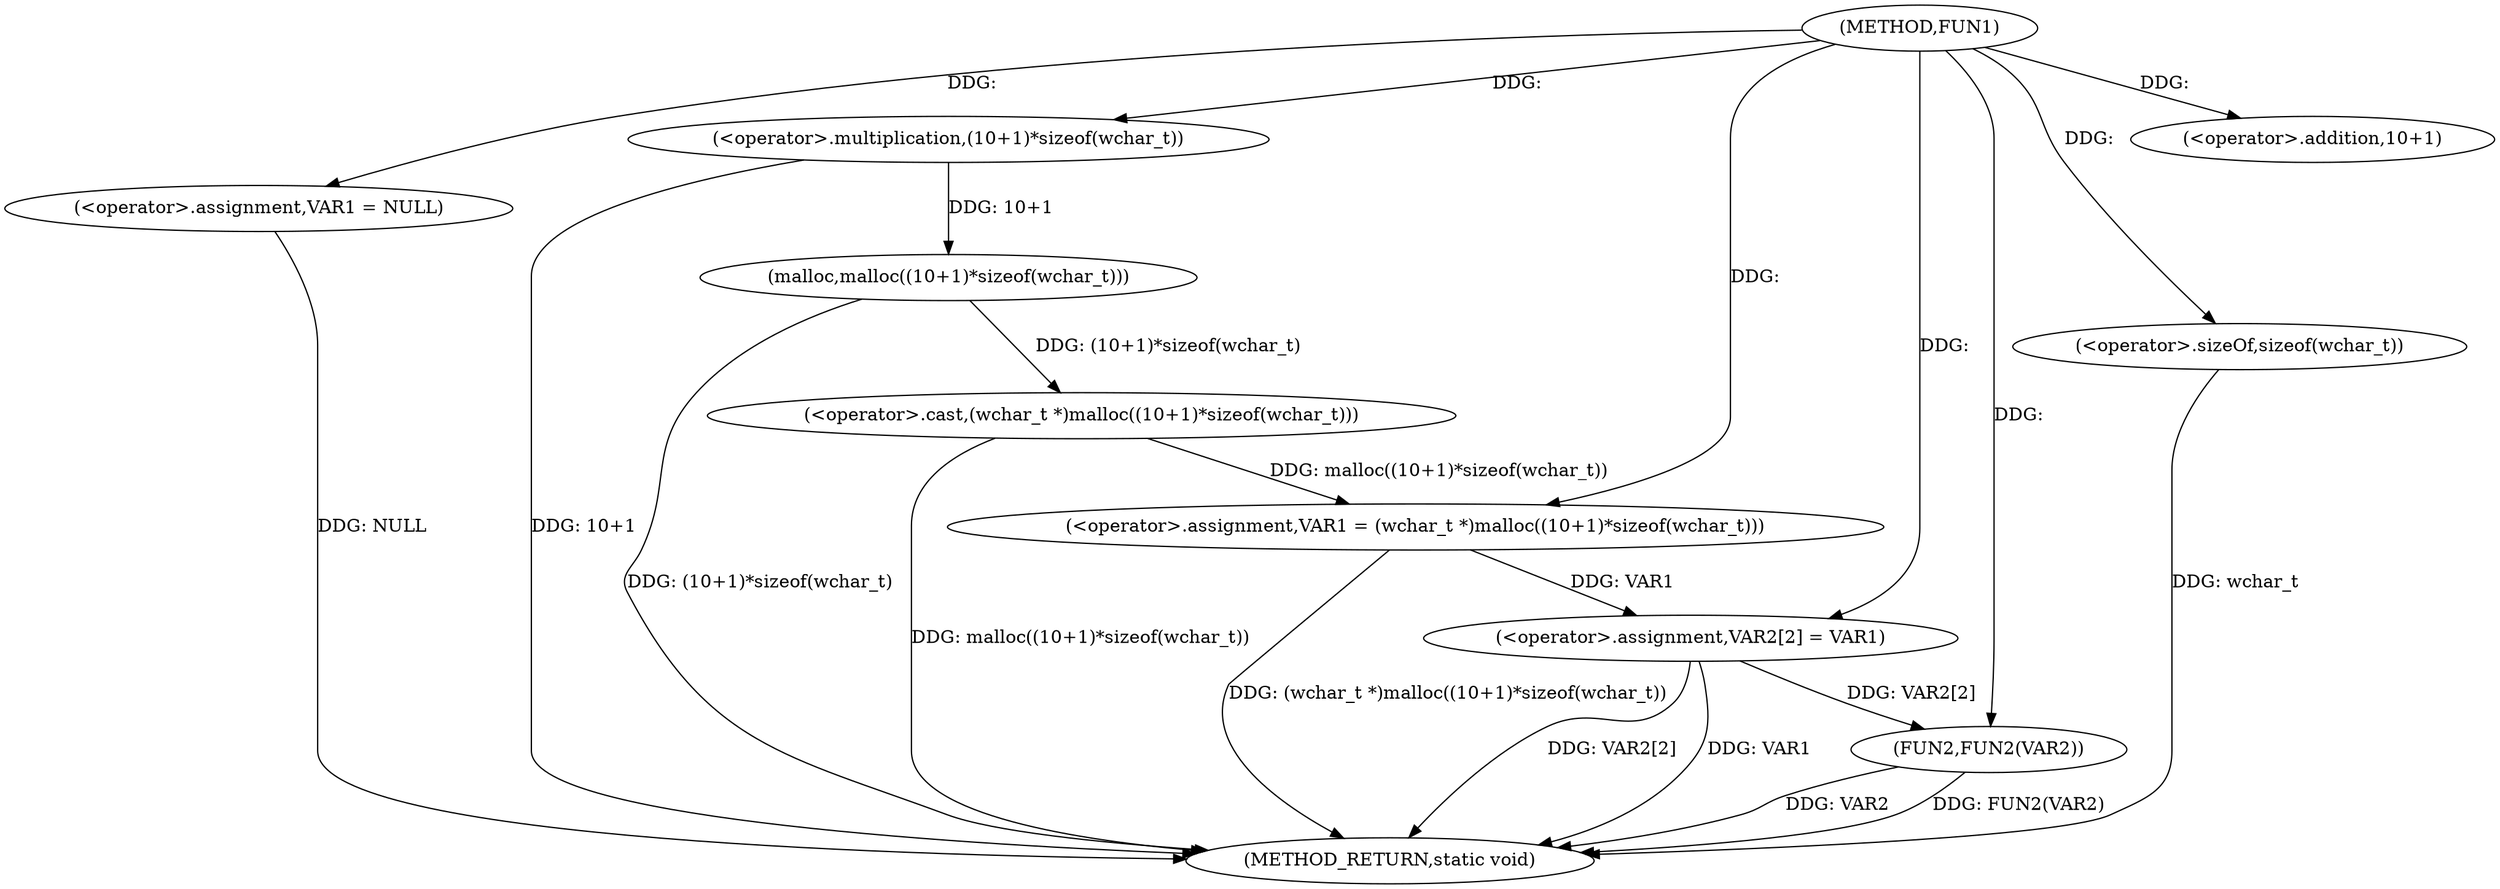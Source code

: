 digraph FUN1 {  
"1000100" [label = "(METHOD,FUN1)" ]
"1000125" [label = "(METHOD_RETURN,static void)" ]
"1000104" [label = "(<operator>.assignment,VAR1 = NULL)" ]
"1000107" [label = "(<operator>.assignment,VAR1 = (wchar_t *)malloc((10+1)*sizeof(wchar_t)))" ]
"1000109" [label = "(<operator>.cast,(wchar_t *)malloc((10+1)*sizeof(wchar_t)))" ]
"1000111" [label = "(malloc,malloc((10+1)*sizeof(wchar_t)))" ]
"1000112" [label = "(<operator>.multiplication,(10+1)*sizeof(wchar_t))" ]
"1000113" [label = "(<operator>.addition,10+1)" ]
"1000116" [label = "(<operator>.sizeOf,sizeof(wchar_t))" ]
"1000118" [label = "(<operator>.assignment,VAR2[2] = VAR1)" ]
"1000123" [label = "(FUN2,FUN2(VAR2))" ]
  "1000116" -> "1000125"  [ label = "DDG: wchar_t"] 
  "1000123" -> "1000125"  [ label = "DDG: FUN2(VAR2)"] 
  "1000111" -> "1000125"  [ label = "DDG: (10+1)*sizeof(wchar_t)"] 
  "1000112" -> "1000125"  [ label = "DDG: 10+1"] 
  "1000118" -> "1000125"  [ label = "DDG: VAR1"] 
  "1000118" -> "1000125"  [ label = "DDG: VAR2[2]"] 
  "1000123" -> "1000125"  [ label = "DDG: VAR2"] 
  "1000109" -> "1000125"  [ label = "DDG: malloc((10+1)*sizeof(wchar_t))"] 
  "1000104" -> "1000125"  [ label = "DDG: NULL"] 
  "1000107" -> "1000125"  [ label = "DDG: (wchar_t *)malloc((10+1)*sizeof(wchar_t))"] 
  "1000100" -> "1000104"  [ label = "DDG: "] 
  "1000109" -> "1000107"  [ label = "DDG: malloc((10+1)*sizeof(wchar_t))"] 
  "1000100" -> "1000107"  [ label = "DDG: "] 
  "1000111" -> "1000109"  [ label = "DDG: (10+1)*sizeof(wchar_t)"] 
  "1000112" -> "1000111"  [ label = "DDG: 10+1"] 
  "1000100" -> "1000112"  [ label = "DDG: "] 
  "1000100" -> "1000113"  [ label = "DDG: "] 
  "1000100" -> "1000116"  [ label = "DDG: "] 
  "1000107" -> "1000118"  [ label = "DDG: VAR1"] 
  "1000100" -> "1000118"  [ label = "DDG: "] 
  "1000118" -> "1000123"  [ label = "DDG: VAR2[2]"] 
  "1000100" -> "1000123"  [ label = "DDG: "] 
}
